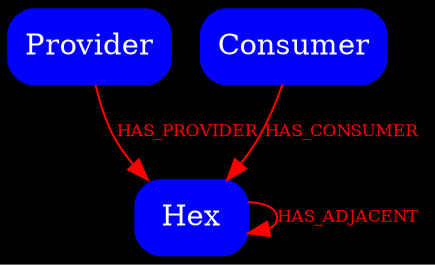 digraph diag {
  node [shape=Mrecord, color=Blue, fillcolor=Blue, style=filled, fontcolor=white];
  edge [fontcolor=red, color=red,fontsize=8];
  bgcolor=black;
  nodesep=0.2;

  Provider [label="Provider"];
  Consumer [label="Consumer"];
  Hex [label="Hex"];

  Provider -> Hex [label=HAS_PROVIDER];
  Consumer -> Hex [label=HAS_CONSUMER];
  Hex -> Hex [label=HAS_ADJACENT];
}
